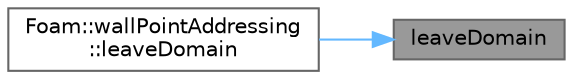 digraph "leaveDomain"
{
 // LATEX_PDF_SIZE
  bgcolor="transparent";
  edge [fontname=Helvetica,fontsize=10,labelfontname=Helvetica,labelfontsize=10];
  node [fontname=Helvetica,fontsize=10,shape=box,height=0.2,width=0.4];
  rankdir="RL";
  Node1 [id="Node000001",label="leaveDomain",height=0.2,width=0.4,color="gray40", fillcolor="grey60", style="filled", fontcolor="black",tooltip=" "];
  Node1 -> Node2 [id="edge1_Node000001_Node000002",dir="back",color="steelblue1",style="solid",tooltip=" "];
  Node2 [id="Node000002",label="Foam::wallPointAddressing\l::leaveDomain",height=0.2,width=0.4,color="grey40", fillcolor="white", style="filled",URL="$classFoam_1_1wallPointAddressing.html#ad715df4ee5b3ac336b4c7ef6fc1c4970",tooltip=" "];
}
